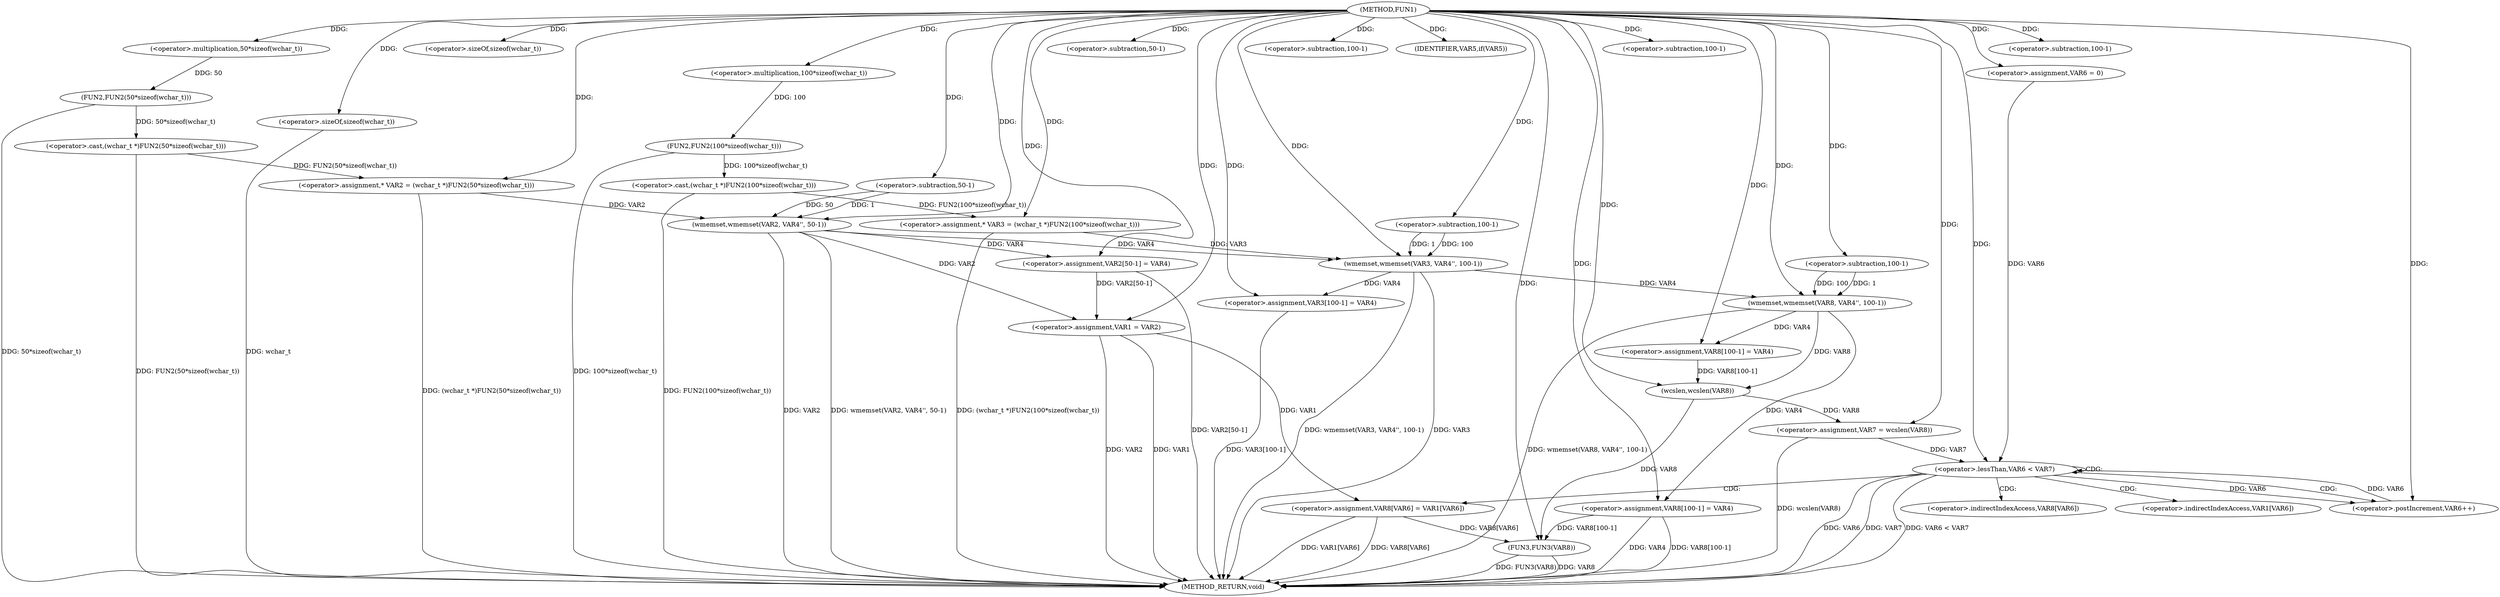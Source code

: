 digraph FUN1 {  
"1000100" [label = "(METHOD,FUN1)" ]
"1000202" [label = "(METHOD_RETURN,void)" ]
"1000104" [label = "(<operator>.assignment,* VAR2 = (wchar_t *)FUN2(50*sizeof(wchar_t)))" ]
"1000106" [label = "(<operator>.cast,(wchar_t *)FUN2(50*sizeof(wchar_t)))" ]
"1000108" [label = "(FUN2,FUN2(50*sizeof(wchar_t)))" ]
"1000109" [label = "(<operator>.multiplication,50*sizeof(wchar_t))" ]
"1000111" [label = "(<operator>.sizeOf,sizeof(wchar_t))" ]
"1000114" [label = "(<operator>.assignment,* VAR3 = (wchar_t *)FUN2(100*sizeof(wchar_t)))" ]
"1000116" [label = "(<operator>.cast,(wchar_t *)FUN2(100*sizeof(wchar_t)))" ]
"1000118" [label = "(FUN2,FUN2(100*sizeof(wchar_t)))" ]
"1000119" [label = "(<operator>.multiplication,100*sizeof(wchar_t))" ]
"1000121" [label = "(<operator>.sizeOf,sizeof(wchar_t))" ]
"1000123" [label = "(wmemset,wmemset(VAR2, VAR4'', 50-1))" ]
"1000126" [label = "(<operator>.subtraction,50-1)" ]
"1000129" [label = "(<operator>.assignment,VAR2[50-1] = VAR4)" ]
"1000132" [label = "(<operator>.subtraction,50-1)" ]
"1000136" [label = "(wmemset,wmemset(VAR3, VAR4'', 100-1))" ]
"1000139" [label = "(<operator>.subtraction,100-1)" ]
"1000142" [label = "(<operator>.assignment,VAR3[100-1] = VAR4)" ]
"1000145" [label = "(<operator>.subtraction,100-1)" ]
"1000150" [label = "(IDENTIFIER,VAR5,if(VAR5))" ]
"1000152" [label = "(<operator>.assignment,VAR1 = VAR2)" ]
"1000159" [label = "(wmemset,wmemset(VAR8, VAR4'', 100-1))" ]
"1000162" [label = "(<operator>.subtraction,100-1)" ]
"1000165" [label = "(<operator>.assignment,VAR8[100-1] = VAR4)" ]
"1000168" [label = "(<operator>.subtraction,100-1)" ]
"1000172" [label = "(<operator>.assignment,VAR7 = wcslen(VAR8))" ]
"1000174" [label = "(wcslen,wcslen(VAR8))" ]
"1000177" [label = "(<operator>.assignment,VAR6 = 0)" ]
"1000180" [label = "(<operator>.lessThan,VAR6 < VAR7)" ]
"1000183" [label = "(<operator>.postIncrement,VAR6++)" ]
"1000186" [label = "(<operator>.assignment,VAR8[VAR6] = VAR1[VAR6])" ]
"1000193" [label = "(<operator>.assignment,VAR8[100-1] = VAR4)" ]
"1000196" [label = "(<operator>.subtraction,100-1)" ]
"1000200" [label = "(FUN3,FUN3(VAR8))" ]
"1000187" [label = "(<operator>.indirectIndexAccess,VAR8[VAR6])" ]
"1000190" [label = "(<operator>.indirectIndexAccess,VAR1[VAR6])" ]
  "1000106" -> "1000202"  [ label = "DDG: FUN2(50*sizeof(wchar_t))"] 
  "1000186" -> "1000202"  [ label = "DDG: VAR1[VAR6]"] 
  "1000200" -> "1000202"  [ label = "DDG: FUN3(VAR8)"] 
  "1000180" -> "1000202"  [ label = "DDG: VAR6"] 
  "1000152" -> "1000202"  [ label = "DDG: VAR1"] 
  "1000116" -> "1000202"  [ label = "DDG: FUN2(100*sizeof(wchar_t))"] 
  "1000152" -> "1000202"  [ label = "DDG: VAR2"] 
  "1000193" -> "1000202"  [ label = "DDG: VAR4"] 
  "1000118" -> "1000202"  [ label = "DDG: 100*sizeof(wchar_t)"] 
  "1000123" -> "1000202"  [ label = "DDG: VAR2"] 
  "1000180" -> "1000202"  [ label = "DDG: VAR7"] 
  "1000159" -> "1000202"  [ label = "DDG: wmemset(VAR8, VAR4'', 100-1)"] 
  "1000129" -> "1000202"  [ label = "DDG: VAR2[50-1]"] 
  "1000186" -> "1000202"  [ label = "DDG: VAR8[VAR6]"] 
  "1000193" -> "1000202"  [ label = "DDG: VAR8[100-1]"] 
  "1000200" -> "1000202"  [ label = "DDG: VAR8"] 
  "1000123" -> "1000202"  [ label = "DDG: wmemset(VAR2, VAR4'', 50-1)"] 
  "1000180" -> "1000202"  [ label = "DDG: VAR6 < VAR7"] 
  "1000142" -> "1000202"  [ label = "DDG: VAR3[100-1]"] 
  "1000136" -> "1000202"  [ label = "DDG: wmemset(VAR3, VAR4'', 100-1)"] 
  "1000121" -> "1000202"  [ label = "DDG: wchar_t"] 
  "1000114" -> "1000202"  [ label = "DDG: (wchar_t *)FUN2(100*sizeof(wchar_t))"] 
  "1000172" -> "1000202"  [ label = "DDG: wcslen(VAR8)"] 
  "1000136" -> "1000202"  [ label = "DDG: VAR3"] 
  "1000104" -> "1000202"  [ label = "DDG: (wchar_t *)FUN2(50*sizeof(wchar_t))"] 
  "1000108" -> "1000202"  [ label = "DDG: 50*sizeof(wchar_t)"] 
  "1000106" -> "1000104"  [ label = "DDG: FUN2(50*sizeof(wchar_t))"] 
  "1000100" -> "1000104"  [ label = "DDG: "] 
  "1000108" -> "1000106"  [ label = "DDG: 50*sizeof(wchar_t)"] 
  "1000109" -> "1000108"  [ label = "DDG: 50"] 
  "1000100" -> "1000109"  [ label = "DDG: "] 
  "1000100" -> "1000111"  [ label = "DDG: "] 
  "1000116" -> "1000114"  [ label = "DDG: FUN2(100*sizeof(wchar_t))"] 
  "1000100" -> "1000114"  [ label = "DDG: "] 
  "1000118" -> "1000116"  [ label = "DDG: 100*sizeof(wchar_t)"] 
  "1000119" -> "1000118"  [ label = "DDG: 100"] 
  "1000100" -> "1000119"  [ label = "DDG: "] 
  "1000100" -> "1000121"  [ label = "DDG: "] 
  "1000104" -> "1000123"  [ label = "DDG: VAR2"] 
  "1000100" -> "1000123"  [ label = "DDG: "] 
  "1000126" -> "1000123"  [ label = "DDG: 50"] 
  "1000126" -> "1000123"  [ label = "DDG: 1"] 
  "1000100" -> "1000126"  [ label = "DDG: "] 
  "1000123" -> "1000129"  [ label = "DDG: VAR4"] 
  "1000100" -> "1000129"  [ label = "DDG: "] 
  "1000100" -> "1000132"  [ label = "DDG: "] 
  "1000114" -> "1000136"  [ label = "DDG: VAR3"] 
  "1000100" -> "1000136"  [ label = "DDG: "] 
  "1000123" -> "1000136"  [ label = "DDG: VAR4"] 
  "1000139" -> "1000136"  [ label = "DDG: 100"] 
  "1000139" -> "1000136"  [ label = "DDG: 1"] 
  "1000100" -> "1000139"  [ label = "DDG: "] 
  "1000136" -> "1000142"  [ label = "DDG: VAR4"] 
  "1000100" -> "1000142"  [ label = "DDG: "] 
  "1000100" -> "1000145"  [ label = "DDG: "] 
  "1000100" -> "1000150"  [ label = "DDG: "] 
  "1000129" -> "1000152"  [ label = "DDG: VAR2[50-1]"] 
  "1000123" -> "1000152"  [ label = "DDG: VAR2"] 
  "1000100" -> "1000152"  [ label = "DDG: "] 
  "1000100" -> "1000159"  [ label = "DDG: "] 
  "1000136" -> "1000159"  [ label = "DDG: VAR4"] 
  "1000162" -> "1000159"  [ label = "DDG: 100"] 
  "1000162" -> "1000159"  [ label = "DDG: 1"] 
  "1000100" -> "1000162"  [ label = "DDG: "] 
  "1000159" -> "1000165"  [ label = "DDG: VAR4"] 
  "1000100" -> "1000165"  [ label = "DDG: "] 
  "1000100" -> "1000168"  [ label = "DDG: "] 
  "1000174" -> "1000172"  [ label = "DDG: VAR8"] 
  "1000100" -> "1000172"  [ label = "DDG: "] 
  "1000159" -> "1000174"  [ label = "DDG: VAR8"] 
  "1000165" -> "1000174"  [ label = "DDG: VAR8[100-1]"] 
  "1000100" -> "1000174"  [ label = "DDG: "] 
  "1000100" -> "1000177"  [ label = "DDG: "] 
  "1000177" -> "1000180"  [ label = "DDG: VAR6"] 
  "1000183" -> "1000180"  [ label = "DDG: VAR6"] 
  "1000100" -> "1000180"  [ label = "DDG: "] 
  "1000172" -> "1000180"  [ label = "DDG: VAR7"] 
  "1000180" -> "1000183"  [ label = "DDG: VAR6"] 
  "1000100" -> "1000183"  [ label = "DDG: "] 
  "1000152" -> "1000186"  [ label = "DDG: VAR1"] 
  "1000100" -> "1000193"  [ label = "DDG: "] 
  "1000159" -> "1000193"  [ label = "DDG: VAR4"] 
  "1000100" -> "1000196"  [ label = "DDG: "] 
  "1000186" -> "1000200"  [ label = "DDG: VAR8[VAR6]"] 
  "1000193" -> "1000200"  [ label = "DDG: VAR8[100-1]"] 
  "1000174" -> "1000200"  [ label = "DDG: VAR8"] 
  "1000100" -> "1000200"  [ label = "DDG: "] 
  "1000180" -> "1000186"  [ label = "CDG: "] 
  "1000180" -> "1000180"  [ label = "CDG: "] 
  "1000180" -> "1000183"  [ label = "CDG: "] 
  "1000180" -> "1000190"  [ label = "CDG: "] 
  "1000180" -> "1000187"  [ label = "CDG: "] 
}
